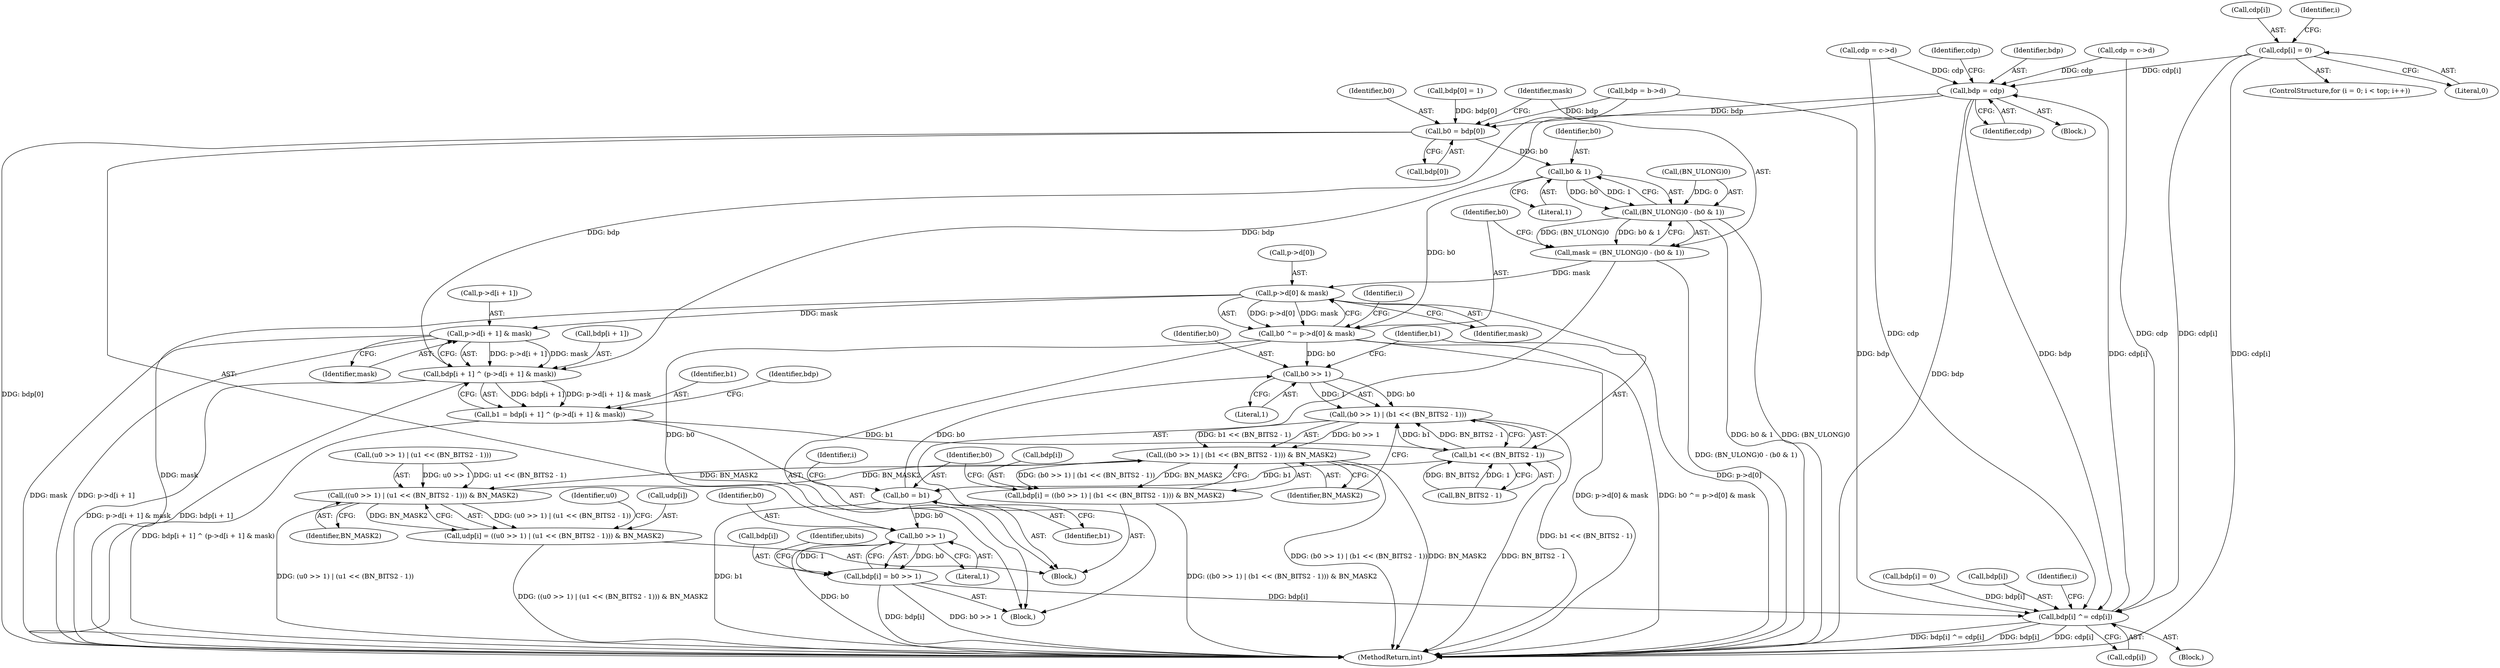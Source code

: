 digraph "0_openssl_4924b37ee01f71ae19c94a8934b80eeb2f677932@array" {
"1000288" [label="(Call,cdp[i] = 0)"];
"1000488" [label="(Call,bdp = cdp)"];
"1000326" [label="(Call,b0 = bdp[0])"];
"1000337" [label="(Call,b0 & 1)"];
"1000333" [label="(Call,(BN_ULONG)0 - (b0 & 1))"];
"1000331" [label="(Call,mask = (BN_ULONG)0 - (b0 & 1))"];
"1000342" [label="(Call,p->d[0] & mask)"];
"1000340" [label="(Call,b0 ^= p->d[0] & mask)"];
"1000409" [label="(Call,b0 >> 1)"];
"1000408" [label="(Call,(b0 >> 1) | (b1 << (BN_BITS2 - 1)))"];
"1000407" [label="(Call,((b0 >> 1) | (b1 << (BN_BITS2 - 1))) & BN_MASK2)"];
"1000372" [label="(Call,((u0 >> 1) | (u1 << (BN_BITS2 - 1))) & BN_MASK2)"];
"1000368" [label="(Call,udp[i] = ((u0 >> 1) | (u1 << (BN_BITS2 - 1))) & BN_MASK2)"];
"1000403" [label="(Call,bdp[i] = ((b0 >> 1) | (b1 << (BN_BITS2 - 1))) & BN_MASK2)"];
"1000432" [label="(Call,b0 >> 1)"];
"1000428" [label="(Call,bdp[i] = b0 >> 1)"];
"1000513" [label="(Call,bdp[i] ^= cdp[i])"];
"1000394" [label="(Call,p->d[i + 1] & mask)"];
"1000388" [label="(Call,bdp[i + 1] ^ (p->d[i + 1] & mask))"];
"1000386" [label="(Call,b1 = bdp[i + 1] ^ (p->d[i + 1] & mask))"];
"1000412" [label="(Call,b1 << (BN_BITS2 - 1))"];
"1000418" [label="(Call,b0 = b1)"];
"1000403" [label="(Call,bdp[i] = ((b0 >> 1) | (b1 << (BN_BITS2 - 1))) & BN_MASK2)"];
"1000382" [label="(Identifier,BN_MASK2)"];
"1000274" [label="(Call,cdp = c->d)"];
"1000491" [label="(Call,cdp = c->d)"];
"1000340" [label="(Call,b0 ^= p->d[0] & mask)"];
"1000288" [label="(Call,cdp[i] = 0)"];
"1000492" [label="(Identifier,cdp)"];
"1000373" [label="(Call,(u0 >> 1) | (u1 << (BN_BITS2 - 1)))"];
"1000261" [label="(Call,bdp[i] = 0)"];
"1000326" [label="(Call,b0 = bdp[0])"];
"1000655" [label="(MethodReturn,int)"];
"1000331" [label="(Call,mask = (BN_ULONG)0 - (b0 & 1))"];
"1000384" [label="(Identifier,u0)"];
"1000433" [label="(Identifier,b0)"];
"1000413" [label="(Identifier,b1)"];
"1000386" [label="(Call,b1 = bdp[i + 1] ^ (p->d[i + 1] & mask))"];
"1000315" [label="(Block,)"];
"1000279" [label="(ControlStructure,for (i = 0; i < top; i++))"];
"1000328" [label="(Call,bdp[0])"];
"1000360" [label="(Block,)"];
"1000395" [label="(Call,p->d[i + 1])"];
"1000490" [label="(Identifier,cdp)"];
"1000394" [label="(Call,p->d[i + 1] & mask)"];
"1000387" [label="(Identifier,b1)"];
"1000247" [label="(Call,bdp[0] = 1)"];
"1000517" [label="(Call,cdp[i])"];
"1000402" [label="(Identifier,mask)"];
"1000334" [label="(Call,(BN_ULONG)0)"];
"1000339" [label="(Literal,1)"];
"1000292" [label="(Literal,0)"];
"1000418" [label="(Call,b0 = b1)"];
"1000514" [label="(Call,bdp[i])"];
"1000489" [label="(Identifier,bdp)"];
"1000242" [label="(Call,bdp = b->d)"];
"1000407" [label="(Call,((b0 >> 1) | (b1 << (BN_BITS2 - 1))) & BN_MASK2)"];
"1000338" [label="(Identifier,b0)"];
"1000348" [label="(Identifier,mask)"];
"1000504" [label="(Identifier,i)"];
"1000412" [label="(Call,b1 << (BN_BITS2 - 1))"];
"1000417" [label="(Identifier,BN_MASK2)"];
"1000410" [label="(Identifier,b0)"];
"1000419" [label="(Identifier,b0)"];
"1000389" [label="(Call,bdp[i + 1])"];
"1000289" [label="(Call,cdp[i])"];
"1000432" [label="(Call,b0 >> 1)"];
"1000411" [label="(Literal,1)"];
"1000372" [label="(Call,((u0 >> 1) | (u1 << (BN_BITS2 - 1))) & BN_MASK2)"];
"1000404" [label="(Call,bdp[i])"];
"1000341" [label="(Identifier,b0)"];
"1000429" [label="(Call,bdp[i])"];
"1000359" [label="(Identifier,i)"];
"1000369" [label="(Call,udp[i])"];
"1000428" [label="(Call,bdp[i] = b0 >> 1)"];
"1000327" [label="(Identifier,b0)"];
"1000343" [label="(Call,p->d[0])"];
"1000408" [label="(Call,(b0 >> 1) | (b1 << (BN_BITS2 - 1)))"];
"1000337" [label="(Call,b0 & 1)"];
"1000287" [label="(Identifier,i)"];
"1000452" [label="(Block,)"];
"1000488" [label="(Call,bdp = cdp)"];
"1000414" [label="(Call,BN_BITS2 - 1)"];
"1000409" [label="(Call,b0 >> 1)"];
"1000420" [label="(Identifier,b1)"];
"1000505" [label="(Block,)"];
"1000436" [label="(Identifier,ubits)"];
"1000332" [label="(Identifier,mask)"];
"1000513" [label="(Call,bdp[i] ^= cdp[i])"];
"1000434" [label="(Literal,1)"];
"1000351" [label="(Identifier,i)"];
"1000333" [label="(Call,(BN_ULONG)0 - (b0 & 1))"];
"1000342" [label="(Call,p->d[0] & mask)"];
"1000368" [label="(Call,udp[i] = ((u0 >> 1) | (u1 << (BN_BITS2 - 1))) & BN_MASK2)"];
"1000388" [label="(Call,bdp[i + 1] ^ (p->d[i + 1] & mask))"];
"1000405" [label="(Identifier,bdp)"];
"1000288" -> "1000279"  [label="AST: "];
"1000288" -> "1000292"  [label="CFG: "];
"1000289" -> "1000288"  [label="AST: "];
"1000292" -> "1000288"  [label="AST: "];
"1000287" -> "1000288"  [label="CFG: "];
"1000288" -> "1000655"  [label="DDG: cdp[i]"];
"1000288" -> "1000488"  [label="DDG: cdp[i]"];
"1000288" -> "1000513"  [label="DDG: cdp[i]"];
"1000488" -> "1000452"  [label="AST: "];
"1000488" -> "1000490"  [label="CFG: "];
"1000489" -> "1000488"  [label="AST: "];
"1000490" -> "1000488"  [label="AST: "];
"1000492" -> "1000488"  [label="CFG: "];
"1000488" -> "1000655"  [label="DDG: bdp"];
"1000488" -> "1000326"  [label="DDG: bdp"];
"1000488" -> "1000388"  [label="DDG: bdp"];
"1000274" -> "1000488"  [label="DDG: cdp"];
"1000491" -> "1000488"  [label="DDG: cdp"];
"1000513" -> "1000488"  [label="DDG: cdp[i]"];
"1000488" -> "1000513"  [label="DDG: bdp"];
"1000326" -> "1000315"  [label="AST: "];
"1000326" -> "1000328"  [label="CFG: "];
"1000327" -> "1000326"  [label="AST: "];
"1000328" -> "1000326"  [label="AST: "];
"1000332" -> "1000326"  [label="CFG: "];
"1000326" -> "1000655"  [label="DDG: bdp[0]"];
"1000247" -> "1000326"  [label="DDG: bdp[0]"];
"1000242" -> "1000326"  [label="DDG: bdp"];
"1000326" -> "1000337"  [label="DDG: b0"];
"1000337" -> "1000333"  [label="AST: "];
"1000337" -> "1000339"  [label="CFG: "];
"1000338" -> "1000337"  [label="AST: "];
"1000339" -> "1000337"  [label="AST: "];
"1000333" -> "1000337"  [label="CFG: "];
"1000337" -> "1000333"  [label="DDG: b0"];
"1000337" -> "1000333"  [label="DDG: 1"];
"1000337" -> "1000340"  [label="DDG: b0"];
"1000333" -> "1000331"  [label="AST: "];
"1000334" -> "1000333"  [label="AST: "];
"1000331" -> "1000333"  [label="CFG: "];
"1000333" -> "1000655"  [label="DDG: (BN_ULONG)0"];
"1000333" -> "1000655"  [label="DDG: b0 & 1"];
"1000333" -> "1000331"  [label="DDG: (BN_ULONG)0"];
"1000333" -> "1000331"  [label="DDG: b0 & 1"];
"1000334" -> "1000333"  [label="DDG: 0"];
"1000331" -> "1000315"  [label="AST: "];
"1000332" -> "1000331"  [label="AST: "];
"1000341" -> "1000331"  [label="CFG: "];
"1000331" -> "1000655"  [label="DDG: (BN_ULONG)0 - (b0 & 1)"];
"1000331" -> "1000342"  [label="DDG: mask"];
"1000342" -> "1000340"  [label="AST: "];
"1000342" -> "1000348"  [label="CFG: "];
"1000343" -> "1000342"  [label="AST: "];
"1000348" -> "1000342"  [label="AST: "];
"1000340" -> "1000342"  [label="CFG: "];
"1000342" -> "1000655"  [label="DDG: p->d[0]"];
"1000342" -> "1000655"  [label="DDG: mask"];
"1000342" -> "1000340"  [label="DDG: p->d[0]"];
"1000342" -> "1000340"  [label="DDG: mask"];
"1000342" -> "1000394"  [label="DDG: mask"];
"1000340" -> "1000315"  [label="AST: "];
"1000341" -> "1000340"  [label="AST: "];
"1000351" -> "1000340"  [label="CFG: "];
"1000340" -> "1000655"  [label="DDG: p->d[0] & mask"];
"1000340" -> "1000655"  [label="DDG: b0 ^= p->d[0] & mask"];
"1000340" -> "1000409"  [label="DDG: b0"];
"1000340" -> "1000432"  [label="DDG: b0"];
"1000409" -> "1000408"  [label="AST: "];
"1000409" -> "1000411"  [label="CFG: "];
"1000410" -> "1000409"  [label="AST: "];
"1000411" -> "1000409"  [label="AST: "];
"1000413" -> "1000409"  [label="CFG: "];
"1000409" -> "1000408"  [label="DDG: b0"];
"1000409" -> "1000408"  [label="DDG: 1"];
"1000418" -> "1000409"  [label="DDG: b0"];
"1000408" -> "1000407"  [label="AST: "];
"1000408" -> "1000412"  [label="CFG: "];
"1000412" -> "1000408"  [label="AST: "];
"1000417" -> "1000408"  [label="CFG: "];
"1000408" -> "1000655"  [label="DDG: b1 << (BN_BITS2 - 1)"];
"1000408" -> "1000407"  [label="DDG: b0 >> 1"];
"1000408" -> "1000407"  [label="DDG: b1 << (BN_BITS2 - 1)"];
"1000412" -> "1000408"  [label="DDG: b1"];
"1000412" -> "1000408"  [label="DDG: BN_BITS2 - 1"];
"1000407" -> "1000403"  [label="AST: "];
"1000407" -> "1000417"  [label="CFG: "];
"1000417" -> "1000407"  [label="AST: "];
"1000403" -> "1000407"  [label="CFG: "];
"1000407" -> "1000655"  [label="DDG: (b0 >> 1) | (b1 << (BN_BITS2 - 1))"];
"1000407" -> "1000655"  [label="DDG: BN_MASK2"];
"1000407" -> "1000372"  [label="DDG: BN_MASK2"];
"1000407" -> "1000403"  [label="DDG: (b0 >> 1) | (b1 << (BN_BITS2 - 1))"];
"1000407" -> "1000403"  [label="DDG: BN_MASK2"];
"1000372" -> "1000407"  [label="DDG: BN_MASK2"];
"1000372" -> "1000368"  [label="AST: "];
"1000372" -> "1000382"  [label="CFG: "];
"1000373" -> "1000372"  [label="AST: "];
"1000382" -> "1000372"  [label="AST: "];
"1000368" -> "1000372"  [label="CFG: "];
"1000372" -> "1000655"  [label="DDG: (u0 >> 1) | (u1 << (BN_BITS2 - 1))"];
"1000372" -> "1000368"  [label="DDG: (u0 >> 1) | (u1 << (BN_BITS2 - 1))"];
"1000372" -> "1000368"  [label="DDG: BN_MASK2"];
"1000373" -> "1000372"  [label="DDG: u0 >> 1"];
"1000373" -> "1000372"  [label="DDG: u1 << (BN_BITS2 - 1)"];
"1000368" -> "1000360"  [label="AST: "];
"1000369" -> "1000368"  [label="AST: "];
"1000384" -> "1000368"  [label="CFG: "];
"1000368" -> "1000655"  [label="DDG: ((u0 >> 1) | (u1 << (BN_BITS2 - 1))) & BN_MASK2"];
"1000403" -> "1000360"  [label="AST: "];
"1000404" -> "1000403"  [label="AST: "];
"1000419" -> "1000403"  [label="CFG: "];
"1000403" -> "1000655"  [label="DDG: ((b0 >> 1) | (b1 << (BN_BITS2 - 1))) & BN_MASK2"];
"1000432" -> "1000428"  [label="AST: "];
"1000432" -> "1000434"  [label="CFG: "];
"1000433" -> "1000432"  [label="AST: "];
"1000434" -> "1000432"  [label="AST: "];
"1000428" -> "1000432"  [label="CFG: "];
"1000432" -> "1000655"  [label="DDG: b0"];
"1000432" -> "1000428"  [label="DDG: b0"];
"1000432" -> "1000428"  [label="DDG: 1"];
"1000418" -> "1000432"  [label="DDG: b0"];
"1000428" -> "1000315"  [label="AST: "];
"1000429" -> "1000428"  [label="AST: "];
"1000436" -> "1000428"  [label="CFG: "];
"1000428" -> "1000655"  [label="DDG: b0 >> 1"];
"1000428" -> "1000655"  [label="DDG: bdp[i]"];
"1000428" -> "1000513"  [label="DDG: bdp[i]"];
"1000513" -> "1000505"  [label="AST: "];
"1000513" -> "1000517"  [label="CFG: "];
"1000514" -> "1000513"  [label="AST: "];
"1000517" -> "1000513"  [label="AST: "];
"1000504" -> "1000513"  [label="CFG: "];
"1000513" -> "1000655"  [label="DDG: bdp[i] ^= cdp[i]"];
"1000513" -> "1000655"  [label="DDG: bdp[i]"];
"1000513" -> "1000655"  [label="DDG: cdp[i]"];
"1000261" -> "1000513"  [label="DDG: bdp[i]"];
"1000242" -> "1000513"  [label="DDG: bdp"];
"1000274" -> "1000513"  [label="DDG: cdp"];
"1000491" -> "1000513"  [label="DDG: cdp"];
"1000394" -> "1000388"  [label="AST: "];
"1000394" -> "1000402"  [label="CFG: "];
"1000395" -> "1000394"  [label="AST: "];
"1000402" -> "1000394"  [label="AST: "];
"1000388" -> "1000394"  [label="CFG: "];
"1000394" -> "1000655"  [label="DDG: mask"];
"1000394" -> "1000655"  [label="DDG: p->d[i + 1]"];
"1000394" -> "1000388"  [label="DDG: p->d[i + 1]"];
"1000394" -> "1000388"  [label="DDG: mask"];
"1000388" -> "1000386"  [label="AST: "];
"1000389" -> "1000388"  [label="AST: "];
"1000386" -> "1000388"  [label="CFG: "];
"1000388" -> "1000655"  [label="DDG: p->d[i + 1] & mask"];
"1000388" -> "1000655"  [label="DDG: bdp[i + 1]"];
"1000388" -> "1000386"  [label="DDG: bdp[i + 1]"];
"1000388" -> "1000386"  [label="DDG: p->d[i + 1] & mask"];
"1000242" -> "1000388"  [label="DDG: bdp"];
"1000386" -> "1000360"  [label="AST: "];
"1000387" -> "1000386"  [label="AST: "];
"1000405" -> "1000386"  [label="CFG: "];
"1000386" -> "1000655"  [label="DDG: bdp[i + 1] ^ (p->d[i + 1] & mask)"];
"1000386" -> "1000412"  [label="DDG: b1"];
"1000412" -> "1000414"  [label="CFG: "];
"1000413" -> "1000412"  [label="AST: "];
"1000414" -> "1000412"  [label="AST: "];
"1000412" -> "1000655"  [label="DDG: BN_BITS2 - 1"];
"1000414" -> "1000412"  [label="DDG: BN_BITS2"];
"1000414" -> "1000412"  [label="DDG: 1"];
"1000412" -> "1000418"  [label="DDG: b1"];
"1000418" -> "1000360"  [label="AST: "];
"1000418" -> "1000420"  [label="CFG: "];
"1000419" -> "1000418"  [label="AST: "];
"1000420" -> "1000418"  [label="AST: "];
"1000359" -> "1000418"  [label="CFG: "];
"1000418" -> "1000655"  [label="DDG: b1"];
}
